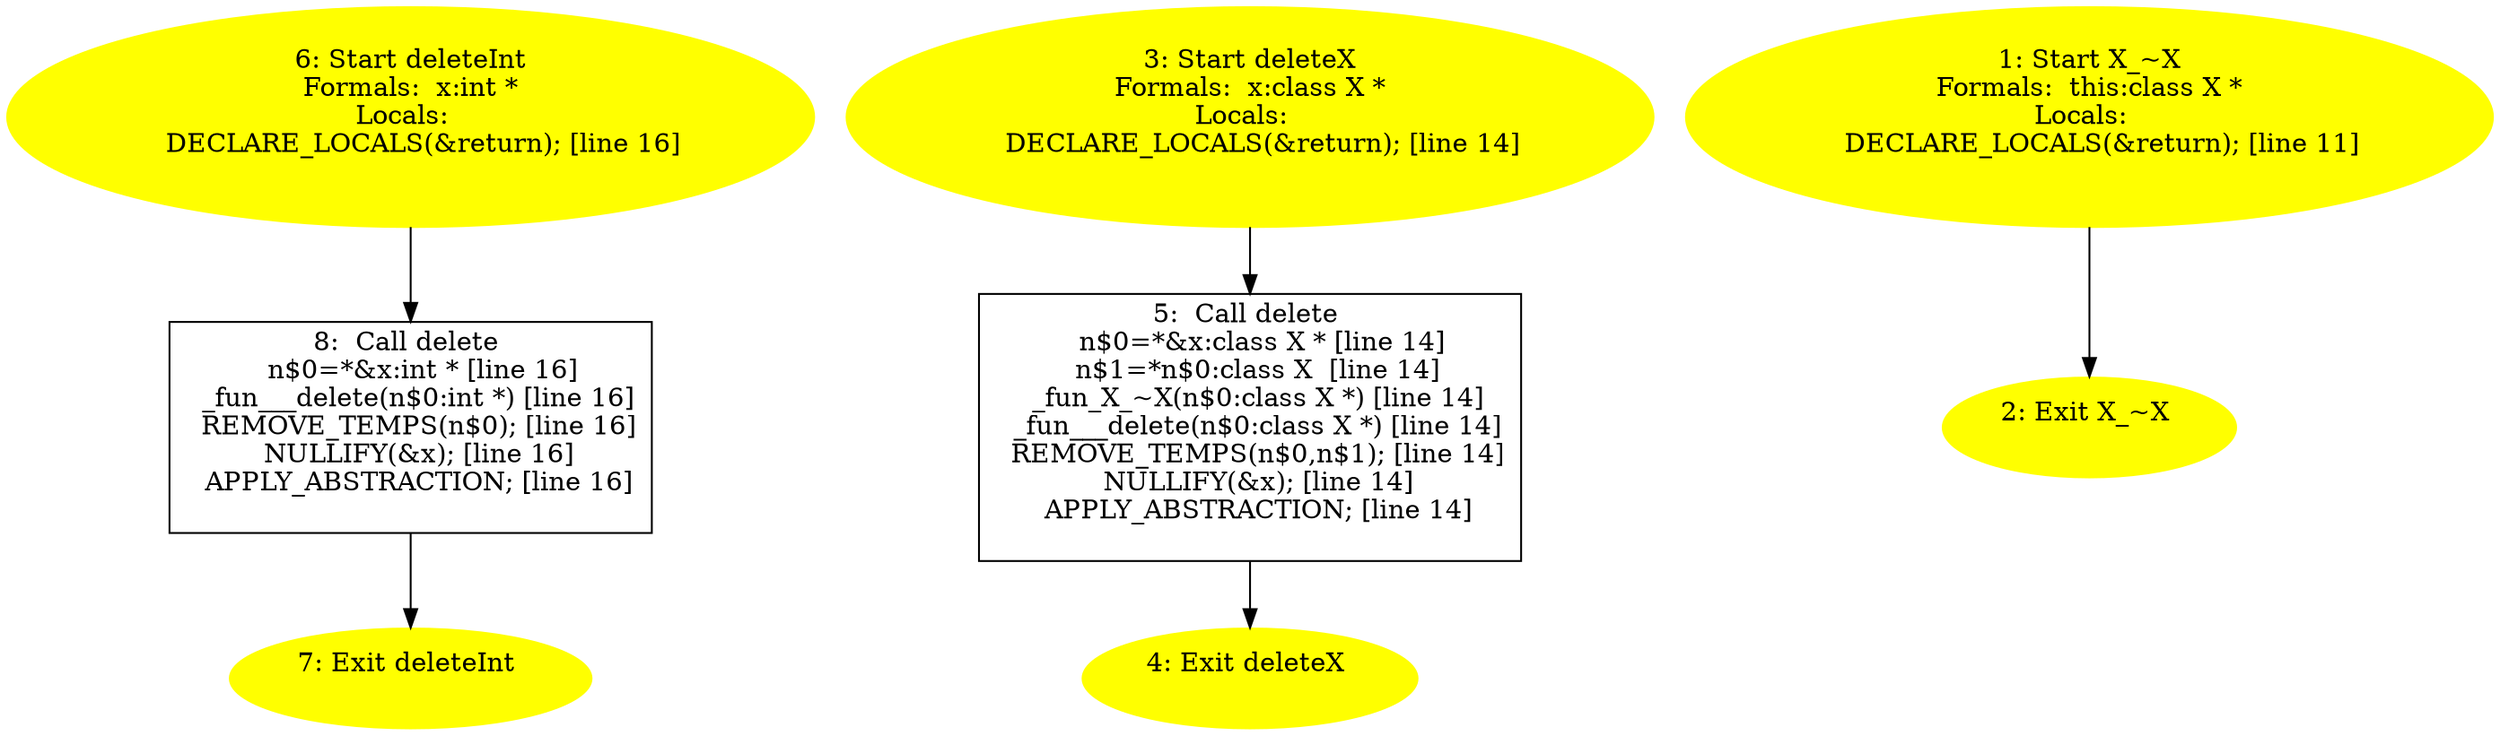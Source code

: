 /* @generated */
digraph iCFG {
8 [label="8:  Call delete \n   n$0=*&x:int * [line 16]\n  _fun___delete(n$0:int *) [line 16]\n  REMOVE_TEMPS(n$0); [line 16]\n  NULLIFY(&x); [line 16]\n  APPLY_ABSTRACTION; [line 16]\n " shape="box"]
	

	 8 -> 7 ;
7 [label="7: Exit deleteInt \n  " color=yellow style=filled]
	

6 [label="6: Start deleteInt\nFormals:  x:int *\nLocals:  \n   DECLARE_LOCALS(&return); [line 16]\n " color=yellow style=filled]
	

	 6 -> 8 ;
5 [label="5:  Call delete \n   n$0=*&x:class X * [line 14]\n  n$1=*n$0:class X  [line 14]\n  _fun_X_~X(n$0:class X *) [line 14]\n  _fun___delete(n$0:class X *) [line 14]\n  REMOVE_TEMPS(n$0,n$1); [line 14]\n  NULLIFY(&x); [line 14]\n  APPLY_ABSTRACTION; [line 14]\n " shape="box"]
	

	 5 -> 4 ;
4 [label="4: Exit deleteX \n  " color=yellow style=filled]
	

3 [label="3: Start deleteX\nFormals:  x:class X *\nLocals:  \n   DECLARE_LOCALS(&return); [line 14]\n " color=yellow style=filled]
	

	 3 -> 5 ;
2 [label="2: Exit X_~X \n  " color=yellow style=filled]
	

1 [label="1: Start X_~X\nFormals:  this:class X *\nLocals:  \n   DECLARE_LOCALS(&return); [line 11]\n " color=yellow style=filled]
	

	 1 -> 2 ;
}
